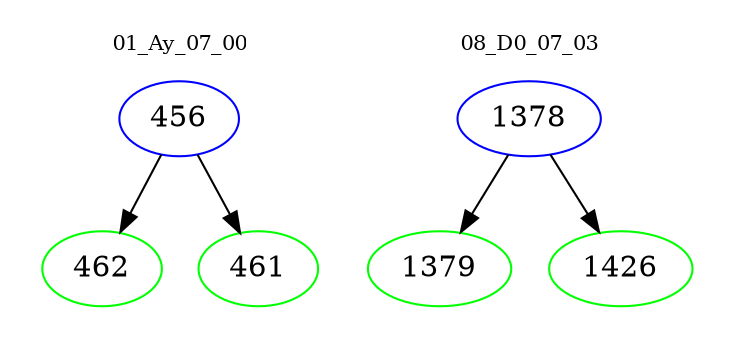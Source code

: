 digraph{
subgraph cluster_0 {
color = white
label = "01_Ay_07_00";
fontsize=10;
T0_456 [label="456", color="blue"]
T0_456 -> T0_462 [color="black"]
T0_462 [label="462", color="green"]
T0_456 -> T0_461 [color="black"]
T0_461 [label="461", color="green"]
}
subgraph cluster_1 {
color = white
label = "08_D0_07_03";
fontsize=10;
T1_1378 [label="1378", color="blue"]
T1_1378 -> T1_1379 [color="black"]
T1_1379 [label="1379", color="green"]
T1_1378 -> T1_1426 [color="black"]
T1_1426 [label="1426", color="green"]
}
}
